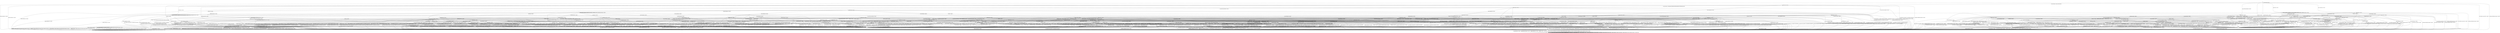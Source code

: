 digraph h19 {
s0 [label="s0"];
s1 [label="s1"];
s2 [label="s2"];
s6 [label="s6"];
s8 [label="s8"];
s16 [label="s16"];
s17 [label="s17"];
s84 [label="s84"];
s3 [label="s3"];
s4 [label="s4"];
s7 [label="s7"];
s9 [label="s9"];
s10 [label="s10"];
s18 [label="s18"];
s21 [label="s21"];
s50 [label="s50"];
s82 [label="s82"];
s83 [label="s83"];
s85 [label="s85"];
s88 [label="s88"];
s95 [label="s95"];
s97 [label="s97"];
s5 [label="s5"];
s11 [label="s11"];
s19 [label="s19"];
s22 [label="s22"];
s26 [label="s26"];
s27 [label="s27"];
s31 [label="s31"];
s37 [label="s37"];
s51 [label="s51"];
s52 [label="s52"];
s86 [label="s86"];
s89 [label="s89"];
s90 [label="s90"];
s92 [label="s92"];
s93 [label="s93"];
s96 [label="s96"];
s98 [label="s98"];
s99 [label="s99"];
s100 [label="s100"];
s12 [label="s12"];
s13 [label="s13"];
s20 [label="s20"];
s23 [label="s23"];
s24 [label="s24"];
s28 [label="s28"];
s38 [label="s38"];
s39 [label="s39"];
s45 [label="s45"];
s53 [label="s53"];
s54 [label="s54"];
s56 [label="s56"];
s57 [label="s57"];
s60 [label="s60"];
s62 [label="s62"];
s74 [label="s74"];
s94 [label="s94"];
s101 [label="s101"];
s102 [label="s102"];
s103 [label="s103"];
s14 [label="s14"];
s15 [label="s15"];
s25 [label="s25"];
s29 [label="s29"];
s30 [label="s30"];
s32 [label="s32"];
s33 [label="s33"];
s34 [label="s34"];
s35 [label="s35"];
s36 [label="s36"];
s40 [label="s40"];
s46 [label="s46"];
s47 [label="s47"];
s55 [label="s55"];
s58 [label="s58"];
s63 [label="s63"];
s64 [label="s64"];
s68 [label="s68"];
s76 [label="s76"];
s80 [label="s80"];
s87 [label="s87"];
s104 [label="s104"];
s41 [label="s41"];
s42 [label="s42"];
s43 [label="s43"];
s48 [label="s48"];
s49 [label="s49"];
s59 [label="s59"];
s61 [label="s61"];
s65 [label="s65"];
s69 [label="s69"];
s70 [label="s70"];
s72 [label="s72"];
s73 [label="s73"];
s75 [label="s75"];
s78 [label="s78"];
s81 [label="s81"];
s91 [label="s91"];
s44 [label="s44"];
s66 [label="s66"];
s67 [label="s67"];
s77 [label="s77"];
s79 [label="s79"];
s71 [label="s71"];
s0 -> s1 [label="RSA_CLIENT_HELLO / HELLO_VERIFY_REQUEST"];
s0 -> s2 [label="RSA_CLIENT_KEY_EXCHANGE / TIMEOUT"];
s0 -> s8 [label="CHANGE_CIPHER_SPEC / TIMEOUT"];
s0 -> s16 [label="FINISHED / TIMEOUT"];
s0 -> s0 [label="APPLICATION / TIMEOUT"];
s0 -> s84 [label="CERTIFICATE / TIMEOUT"];
s0 -> s17 [label="EMPTY_CERTIFICATE / TIMEOUT"];
s0 -> s16 [label="CERTIFICATE_VERIFY / TIMEOUT"];
s0 -> s6 [label="Alert(WARNING,CLOSE_NOTIFY) / TIMEOUT"];
s0 -> s6 [label="Alert(FATAL,UNEXPECTED_MESSAGE) / TIMEOUT"];
s1 -> s3 [label="RSA_CLIENT_HELLO / SERVER_HELLO,CERTIFICATE,CERTIFICATE_REQUEST,SERVER_HELLO_DONE"];
s1 -> s4 [label="RSA_CLIENT_KEY_EXCHANGE / TIMEOUT"];
s1 -> s8 [label="CHANGE_CIPHER_SPEC / TIMEOUT"];
s1 -> s9 [label="FINISHED / TIMEOUT"];
s1 -> s1 [label="APPLICATION / TIMEOUT"];
s1 -> s50 [label="CERTIFICATE / TIMEOUT"];
s1 -> s18 [label="EMPTY_CERTIFICATE / TIMEOUT"];
s1 -> s9 [label="CERTIFICATE_VERIFY / TIMEOUT"];
s1 -> s6 [label="Alert(WARNING,CLOSE_NOTIFY) / Alert(WARNING,CLOSE_NOTIFY)"];
s1 -> s6 [label="Alert(FATAL,UNEXPECTED_MESSAGE) / TIMEOUT"];
s2 -> s21 [label="RSA_CLIENT_HELLO / TIMEOUT"];
s2 -> s16 [label="RSA_CLIENT_KEY_EXCHANGE / TIMEOUT"];
s2 -> s10 [label="CHANGE_CIPHER_SPEC / TIMEOUT"];
s2 -> s97 [label="FINISHED / TIMEOUT"];
s2 -> s2 [label="APPLICATION / TIMEOUT"];
s2 -> s82 [label="CERTIFICATE / TIMEOUT"];
s2 -> s82 [label="EMPTY_CERTIFICATE / TIMEOUT"];
s2 -> s83 [label="CERTIFICATE_VERIFY / TIMEOUT"];
s2 -> s6 [label="Alert(WARNING,CLOSE_NOTIFY) / TIMEOUT"];
s2 -> s6 [label="Alert(FATAL,UNEXPECTED_MESSAGE) / TIMEOUT"];
s6 -> s7 [label="RSA_CLIENT_HELLO / TIMEOUT"];
s6 -> s7 [label="RSA_CLIENT_KEY_EXCHANGE / TIMEOUT"];
s6 -> s7 [label="CHANGE_CIPHER_SPEC / TIMEOUT"];
s6 -> s7 [label="FINISHED / TIMEOUT"];
s6 -> s7 [label="APPLICATION / TIMEOUT"];
s6 -> s7 [label="CERTIFICATE / TIMEOUT"];
s6 -> s7 [label="EMPTY_CERTIFICATE / TIMEOUT"];
s6 -> s7 [label="CERTIFICATE_VERIFY / TIMEOUT"];
s6 -> s7 [label="Alert(WARNING,CLOSE_NOTIFY) / TIMEOUT"];
s6 -> s7 [label="Alert(FATAL,UNEXPECTED_MESSAGE) / TIMEOUT"];
s8 -> s8 [label="RSA_CLIENT_HELLO / TIMEOUT"];
s8 -> s8 [label="RSA_CLIENT_KEY_EXCHANGE / TIMEOUT"];
s8 -> s8 [label="CHANGE_CIPHER_SPEC / TIMEOUT"];
s8 -> s8 [label="FINISHED / TIMEOUT"];
s8 -> s8 [label="APPLICATION / TIMEOUT"];
s8 -> s8 [label="CERTIFICATE / TIMEOUT"];
s8 -> s8 [label="EMPTY_CERTIFICATE / TIMEOUT"];
s8 -> s8 [label="CERTIFICATE_VERIFY / TIMEOUT"];
s8 -> s8 [label="Alert(WARNING,CLOSE_NOTIFY) / TIMEOUT"];
s8 -> s8 [label="Alert(FATAL,UNEXPECTED_MESSAGE) / TIMEOUT"];
s16 -> s16 [label="RSA_CLIENT_HELLO / TIMEOUT"];
s16 -> s16 [label="RSA_CLIENT_KEY_EXCHANGE / TIMEOUT"];
s16 -> s8 [label="CHANGE_CIPHER_SPEC / TIMEOUT"];
s16 -> s16 [label="FINISHED / TIMEOUT"];
s16 -> s16 [label="APPLICATION / TIMEOUT"];
s16 -> s16 [label="CERTIFICATE / TIMEOUT"];
s16 -> s16 [label="EMPTY_CERTIFICATE / TIMEOUT"];
s16 -> s16 [label="CERTIFICATE_VERIFY / TIMEOUT"];
s16 -> s6 [label="Alert(WARNING,CLOSE_NOTIFY) / TIMEOUT"];
s16 -> s6 [label="Alert(FATAL,UNEXPECTED_MESSAGE) / TIMEOUT"];
s17 -> s85 [label="RSA_CLIENT_HELLO / TIMEOUT"];
s17 -> s82 [label="RSA_CLIENT_KEY_EXCHANGE / TIMEOUT"];
s17 -> s10 [label="CHANGE_CIPHER_SPEC / TIMEOUT"];
s17 -> s95 [label="FINISHED / TIMEOUT"];
s17 -> s17 [label="APPLICATION / TIMEOUT"];
s17 -> s16 [label="CERTIFICATE / TIMEOUT"];
s17 -> s16 [label="EMPTY_CERTIFICATE / TIMEOUT"];
s17 -> s88 [label="CERTIFICATE_VERIFY / TIMEOUT"];
s17 -> s6 [label="Alert(WARNING,CLOSE_NOTIFY) / TIMEOUT"];
s17 -> s6 [label="Alert(FATAL,UNEXPECTED_MESSAGE) / TIMEOUT"];
s84 -> s84 [label="RSA_CLIENT_HELLO / TIMEOUT"];
s84 -> s84 [label="RSA_CLIENT_KEY_EXCHANGE / TIMEOUT"];
s84 -> s8 [label="CHANGE_CIPHER_SPEC / TIMEOUT"];
s84 -> s84 [label="FINISHED / TIMEOUT"];
s84 -> s84 [label="APPLICATION / TIMEOUT"];
s84 -> s16 [label="CERTIFICATE / TIMEOUT"];
s84 -> s16 [label="EMPTY_CERTIFICATE / TIMEOUT"];
s84 -> s88 [label="CERTIFICATE_VERIFY / TIMEOUT"];
s84 -> s6 [label="Alert(WARNING,CLOSE_NOTIFY) / TIMEOUT"];
s84 -> s6 [label="Alert(FATAL,UNEXPECTED_MESSAGE) / TIMEOUT"];
s3 -> s6 [label="RSA_CLIENT_HELLO / Alert(FATAL,UNEXPECTED_MESSAGE)"];
s3 -> s11 [label="RSA_CLIENT_KEY_EXCHANGE / TIMEOUT"];
s3 -> s8 [label="CHANGE_CIPHER_SPEC / TIMEOUT"];
s3 -> s9 [label="FINISHED / TIMEOUT"];
s3 -> s3 [label="APPLICATION / TIMEOUT"];
s3 -> s50 [label="CERTIFICATE / TIMEOUT"];
s3 -> s19 [label="EMPTY_CERTIFICATE / TIMEOUT"];
s3 -> s9 [label="CERTIFICATE_VERIFY / TIMEOUT"];
s3 -> s6 [label="Alert(WARNING,CLOSE_NOTIFY) / Alert(WARNING,CLOSE_NOTIFY)"];
s3 -> s6 [label="Alert(FATAL,UNEXPECTED_MESSAGE) / TIMEOUT"];
s4 -> s22 [label="RSA_CLIENT_HELLO / TIMEOUT"];
s4 -> s9 [label="RSA_CLIENT_KEY_EXCHANGE / TIMEOUT"];
s4 -> s5 [label="CHANGE_CIPHER_SPEC / TIMEOUT"];
s4 -> s31 [label="FINISHED / TIMEOUT"];
s4 -> s4 [label="APPLICATION / TIMEOUT"];
s4 -> s26 [label="CERTIFICATE / TIMEOUT"];
s4 -> s26 [label="EMPTY_CERTIFICATE / TIMEOUT"];
s4 -> s51 [label="CERTIFICATE_VERIFY / TIMEOUT"];
s4 -> s6 [label="Alert(WARNING,CLOSE_NOTIFY) / Alert(WARNING,CLOSE_NOTIFY)"];
s4 -> s6 [label="Alert(FATAL,UNEXPECTED_MESSAGE) / TIMEOUT"];
s7 -> s7 [label="RSA_CLIENT_HELLO / SOCKET_CLOSED"];
s7 -> s7 [label="RSA_CLIENT_KEY_EXCHANGE / SOCKET_CLOSED"];
s7 -> s7 [label="CHANGE_CIPHER_SPEC / SOCKET_CLOSED"];
s7 -> s7 [label="FINISHED / SOCKET_CLOSED"];
s7 -> s7 [label="APPLICATION / SOCKET_CLOSED"];
s7 -> s7 [label="CERTIFICATE / SOCKET_CLOSED"];
s7 -> s7 [label="EMPTY_CERTIFICATE / SOCKET_CLOSED"];
s7 -> s7 [label="CERTIFICATE_VERIFY / SOCKET_CLOSED"];
s7 -> s7 [label="Alert(WARNING,CLOSE_NOTIFY) / SOCKET_CLOSED"];
s7 -> s7 [label="Alert(FATAL,UNEXPECTED_MESSAGE) / SOCKET_CLOSED"];
s9 -> s9 [label="RSA_CLIENT_HELLO / TIMEOUT"];
s9 -> s9 [label="RSA_CLIENT_KEY_EXCHANGE / TIMEOUT"];
s9 -> s8 [label="CHANGE_CIPHER_SPEC / TIMEOUT"];
s9 -> s9 [label="FINISHED / TIMEOUT"];
s9 -> s9 [label="APPLICATION / TIMEOUT"];
s9 -> s9 [label="CERTIFICATE / TIMEOUT"];
s9 -> s9 [label="EMPTY_CERTIFICATE / TIMEOUT"];
s9 -> s9 [label="CERTIFICATE_VERIFY / TIMEOUT"];
s9 -> s6 [label="Alert(WARNING,CLOSE_NOTIFY) / Alert(WARNING,CLOSE_NOTIFY)"];
s9 -> s6 [label="Alert(FATAL,UNEXPECTED_MESSAGE) / TIMEOUT"];
s10 -> s6 [label="RSA_CLIENT_HELLO / TIMEOUT"];
s10 -> s6 [label="RSA_CLIENT_KEY_EXCHANGE / TIMEOUT"];
s10 -> s8 [label="CHANGE_CIPHER_SPEC / TIMEOUT"];
s10 -> s6 [label="FINISHED / TIMEOUT"];
s10 -> s10 [label="APPLICATION / TIMEOUT"];
s10 -> s6 [label="CERTIFICATE / TIMEOUT"];
s10 -> s6 [label="EMPTY_CERTIFICATE / TIMEOUT"];
s10 -> s6 [label="CERTIFICATE_VERIFY / TIMEOUT"];
s10 -> s10 [label="Alert(WARNING,CLOSE_NOTIFY) / TIMEOUT"];
s10 -> s10 [label="Alert(FATAL,UNEXPECTED_MESSAGE) / TIMEOUT"];
s18 -> s27 [label="RSA_CLIENT_HELLO / TIMEOUT"];
s18 -> s26 [label="RSA_CLIENT_KEY_EXCHANGE / TIMEOUT"];
s18 -> s5 [label="CHANGE_CIPHER_SPEC / TIMEOUT"];
s18 -> s37 [label="FINISHED / TIMEOUT"];
s18 -> s18 [label="APPLICATION / TIMEOUT"];
s18 -> s9 [label="CERTIFICATE / TIMEOUT"];
s18 -> s9 [label="EMPTY_CERTIFICATE / TIMEOUT"];
s18 -> s52 [label="CERTIFICATE_VERIFY / TIMEOUT"];
s18 -> s6 [label="Alert(WARNING,CLOSE_NOTIFY) / Alert(WARNING,CLOSE_NOTIFY)"];
s18 -> s6 [label="Alert(FATAL,UNEXPECTED_MESSAGE) / TIMEOUT"];
s21 -> s16 [label="RSA_CLIENT_HELLO / TIMEOUT"];
s21 -> s16 [label="RSA_CLIENT_KEY_EXCHANGE / TIMEOUT"];
s21 -> s10 [label="CHANGE_CIPHER_SPEC / TIMEOUT"];
s21 -> s98 [label="FINISHED / TIMEOUT"];
s21 -> s21 [label="APPLICATION / TIMEOUT"];
s21 -> s86 [label="CERTIFICATE / TIMEOUT"];
s21 -> s86 [label="EMPTY_CERTIFICATE / TIMEOUT"];
s21 -> s89 [label="CERTIFICATE_VERIFY / TIMEOUT"];
s21 -> s6 [label="Alert(WARNING,CLOSE_NOTIFY) / TIMEOUT"];
s21 -> s6 [label="Alert(FATAL,UNEXPECTED_MESSAGE) / TIMEOUT"];
s50 -> s50 [label="RSA_CLIENT_HELLO / TIMEOUT"];
s50 -> s50 [label="RSA_CLIENT_KEY_EXCHANGE / TIMEOUT"];
s50 -> s8 [label="CHANGE_CIPHER_SPEC / TIMEOUT"];
s50 -> s50 [label="FINISHED / TIMEOUT"];
s50 -> s50 [label="APPLICATION / TIMEOUT"];
s50 -> s9 [label="CERTIFICATE / TIMEOUT"];
s50 -> s9 [label="EMPTY_CERTIFICATE / TIMEOUT"];
s50 -> s52 [label="CERTIFICATE_VERIFY / TIMEOUT"];
s50 -> s6 [label="Alert(WARNING,CLOSE_NOTIFY) / Alert(WARNING,CLOSE_NOTIFY)"];
s50 -> s6 [label="Alert(FATAL,UNEXPECTED_MESSAGE) / TIMEOUT"];
s82 -> s86 [label="RSA_CLIENT_HELLO / TIMEOUT"];
s82 -> s16 [label="RSA_CLIENT_KEY_EXCHANGE / TIMEOUT"];
s82 -> s10 [label="CHANGE_CIPHER_SPEC / TIMEOUT"];
s82 -> s99 [label="FINISHED / TIMEOUT"];
s82 -> s82 [label="APPLICATION / TIMEOUT"];
s82 -> s16 [label="CERTIFICATE / TIMEOUT"];
s82 -> s16 [label="EMPTY_CERTIFICATE / TIMEOUT"];
s82 -> s92 [label="CERTIFICATE_VERIFY / TIMEOUT"];
s82 -> s6 [label="Alert(WARNING,CLOSE_NOTIFY) / TIMEOUT"];
s82 -> s6 [label="Alert(FATAL,UNEXPECTED_MESSAGE) / TIMEOUT"];
s83 -> s89 [label="RSA_CLIENT_HELLO / TIMEOUT"];
s83 -> s16 [label="RSA_CLIENT_KEY_EXCHANGE / TIMEOUT"];
s83 -> s10 [label="CHANGE_CIPHER_SPEC / TIMEOUT"];
s83 -> s100 [label="FINISHED / TIMEOUT"];
s83 -> s83 [label="APPLICATION / TIMEOUT"];
s83 -> s92 [label="CERTIFICATE / TIMEOUT"];
s83 -> s92 [label="EMPTY_CERTIFICATE / TIMEOUT"];
s83 -> s16 [label="CERTIFICATE_VERIFY / TIMEOUT"];
s83 -> s6 [label="Alert(WARNING,CLOSE_NOTIFY) / TIMEOUT"];
s83 -> s6 [label="Alert(FATAL,UNEXPECTED_MESSAGE) / TIMEOUT"];
s85 -> s16 [label="RSA_CLIENT_HELLO / TIMEOUT"];
s85 -> s86 [label="RSA_CLIENT_KEY_EXCHANGE / TIMEOUT"];
s85 -> s10 [label="CHANGE_CIPHER_SPEC / TIMEOUT"];
s85 -> s96 [label="FINISHED / TIMEOUT"];
s85 -> s85 [label="APPLICATION / TIMEOUT"];
s85 -> s16 [label="CERTIFICATE / TIMEOUT"];
s85 -> s16 [label="EMPTY_CERTIFICATE / TIMEOUT"];
s85 -> s93 [label="CERTIFICATE_VERIFY / TIMEOUT"];
s85 -> s6 [label="Alert(WARNING,CLOSE_NOTIFY) / TIMEOUT"];
s85 -> s6 [label="Alert(FATAL,UNEXPECTED_MESSAGE) / TIMEOUT"];
s88 -> s93 [label="RSA_CLIENT_HELLO / TIMEOUT"];
s88 -> s92 [label="RSA_CLIENT_KEY_EXCHANGE / TIMEOUT"];
s88 -> s10 [label="CHANGE_CIPHER_SPEC / TIMEOUT"];
s88 -> s90 [label="FINISHED / TIMEOUT"];
s88 -> s88 [label="APPLICATION / TIMEOUT"];
s88 -> s16 [label="CERTIFICATE / TIMEOUT"];
s88 -> s16 [label="EMPTY_CERTIFICATE / TIMEOUT"];
s88 -> s16 [label="CERTIFICATE_VERIFY / TIMEOUT"];
s88 -> s6 [label="Alert(WARNING,CLOSE_NOTIFY) / TIMEOUT"];
s88 -> s6 [label="Alert(FATAL,UNEXPECTED_MESSAGE) / TIMEOUT"];
s95 -> s96 [label="RSA_CLIENT_HELLO / TIMEOUT"];
s95 -> s99 [label="RSA_CLIENT_KEY_EXCHANGE / TIMEOUT"];
s95 -> s10 [label="CHANGE_CIPHER_SPEC / TIMEOUT"];
s95 -> s16 [label="FINISHED / TIMEOUT"];
s95 -> s95 [label="APPLICATION / TIMEOUT"];
s95 -> s16 [label="CERTIFICATE / TIMEOUT"];
s95 -> s16 [label="EMPTY_CERTIFICATE / TIMEOUT"];
s95 -> s90 [label="CERTIFICATE_VERIFY / TIMEOUT"];
s95 -> s6 [label="Alert(WARNING,CLOSE_NOTIFY) / TIMEOUT"];
s95 -> s6 [label="Alert(FATAL,UNEXPECTED_MESSAGE) / TIMEOUT"];
s97 -> s98 [label="RSA_CLIENT_HELLO / TIMEOUT"];
s97 -> s16 [label="RSA_CLIENT_KEY_EXCHANGE / TIMEOUT"];
s97 -> s10 [label="CHANGE_CIPHER_SPEC / TIMEOUT"];
s97 -> s16 [label="FINISHED / TIMEOUT"];
s97 -> s97 [label="APPLICATION / TIMEOUT"];
s97 -> s99 [label="CERTIFICATE / TIMEOUT"];
s97 -> s99 [label="EMPTY_CERTIFICATE / TIMEOUT"];
s97 -> s100 [label="CERTIFICATE_VERIFY / TIMEOUT"];
s97 -> s6 [label="Alert(WARNING,CLOSE_NOTIFY) / TIMEOUT"];
s97 -> s6 [label="Alert(FATAL,UNEXPECTED_MESSAGE) / TIMEOUT"];
s5 -> s6 [label="RSA_CLIENT_HELLO / Alert(FATAL,UNEXPECTED_MESSAGE)"];
s5 -> s6 [label="RSA_CLIENT_KEY_EXCHANGE / Alert(FATAL,UNEXPECTED_MESSAGE)"];
s5 -> s8 [label="CHANGE_CIPHER_SPEC / TIMEOUT"];
s5 -> s6 [label="FINISHED / Alert(FATAL,UNEXPECTED_MESSAGE)"];
s5 -> s5 [label="APPLICATION / TIMEOUT"];
s5 -> s6 [label="CERTIFICATE / Alert(FATAL,UNEXPECTED_MESSAGE)"];
s5 -> s6 [label="EMPTY_CERTIFICATE / Alert(FATAL,UNEXPECTED_MESSAGE)"];
s5 -> s6 [label="CERTIFICATE_VERIFY / Alert(FATAL,UNEXPECTED_MESSAGE)"];
s5 -> s5 [label="Alert(WARNING,CLOSE_NOTIFY) / TIMEOUT"];
s5 -> s5 [label="Alert(FATAL,UNEXPECTED_MESSAGE) / TIMEOUT"];
s11 -> s22 [label="RSA_CLIENT_HELLO / TIMEOUT"];
s11 -> s9 [label="RSA_CLIENT_KEY_EXCHANGE / TIMEOUT"];
s11 -> s12 [label="CHANGE_CIPHER_SPEC / TIMEOUT"];
s11 -> s31 [label="FINISHED / TIMEOUT"];
s11 -> s11 [label="APPLICATION / TIMEOUT"];
s11 -> s23 [label="CERTIFICATE / TIMEOUT"];
s11 -> s24 [label="EMPTY_CERTIFICATE / TIMEOUT"];
s11 -> s13 [label="CERTIFICATE_VERIFY / TIMEOUT"];
s11 -> s6 [label="Alert(WARNING,CLOSE_NOTIFY) / Alert(WARNING,CLOSE_NOTIFY)"];
s11 -> s6 [label="Alert(FATAL,UNEXPECTED_MESSAGE) / TIMEOUT"];
s19 -> s28 [label="RSA_CLIENT_HELLO / TIMEOUT"];
s19 -> s24 [label="RSA_CLIENT_KEY_EXCHANGE / TIMEOUT"];
s19 -> s20 [label="CHANGE_CIPHER_SPEC / TIMEOUT"];
s19 -> s38 [label="FINISHED / TIMEOUT"];
s19 -> s19 [label="APPLICATION / TIMEOUT"];
s19 -> s9 [label="CERTIFICATE / TIMEOUT"];
s19 -> s9 [label="EMPTY_CERTIFICATE / TIMEOUT"];
s19 -> s53 [label="CERTIFICATE_VERIFY / TIMEOUT"];
s19 -> s6 [label="Alert(WARNING,CLOSE_NOTIFY) / Alert(WARNING,CLOSE_NOTIFY)"];
s19 -> s6 [label="Alert(FATAL,UNEXPECTED_MESSAGE) / TIMEOUT"];
s22 -> s9 [label="RSA_CLIENT_HELLO / TIMEOUT"];
s22 -> s9 [label="RSA_CLIENT_KEY_EXCHANGE / TIMEOUT"];
s22 -> s5 [label="CHANGE_CIPHER_SPEC / TIMEOUT"];
s22 -> s45 [label="FINISHED / TIMEOUT"];
s22 -> s22 [label="APPLICATION / TIMEOUT"];
s22 -> s74 [label="CERTIFICATE / TIMEOUT"];
s22 -> s74 [label="EMPTY_CERTIFICATE / TIMEOUT"];
s22 -> s54 [label="CERTIFICATE_VERIFY / TIMEOUT"];
s22 -> s6 [label="Alert(WARNING,CLOSE_NOTIFY) / Alert(WARNING,CLOSE_NOTIFY)"];
s22 -> s6 [label="Alert(FATAL,UNEXPECTED_MESSAGE) / TIMEOUT"];
s26 -> s74 [label="RSA_CLIENT_HELLO / TIMEOUT"];
s26 -> s9 [label="RSA_CLIENT_KEY_EXCHANGE / TIMEOUT"];
s26 -> s5 [label="CHANGE_CIPHER_SPEC / TIMEOUT"];
s26 -> s46 [label="FINISHED / TIMEOUT"];
s26 -> s26 [label="APPLICATION / TIMEOUT"];
s26 -> s9 [label="CERTIFICATE / TIMEOUT"];
s26 -> s9 [label="EMPTY_CERTIFICATE / TIMEOUT"];
s26 -> s56 [label="CERTIFICATE_VERIFY / TIMEOUT"];
s26 -> s6 [label="Alert(WARNING,CLOSE_NOTIFY) / Alert(WARNING,CLOSE_NOTIFY)"];
s26 -> s6 [label="Alert(FATAL,UNEXPECTED_MESSAGE) / TIMEOUT"];
s27 -> s9 [label="RSA_CLIENT_HELLO / TIMEOUT"];
s27 -> s74 [label="RSA_CLIENT_KEY_EXCHANGE / TIMEOUT"];
s27 -> s5 [label="CHANGE_CIPHER_SPEC / TIMEOUT"];
s27 -> s39 [label="FINISHED / TIMEOUT"];
s27 -> s27 [label="APPLICATION / TIMEOUT"];
s27 -> s9 [label="CERTIFICATE / TIMEOUT"];
s27 -> s9 [label="EMPTY_CERTIFICATE / TIMEOUT"];
s27 -> s57 [label="CERTIFICATE_VERIFY / TIMEOUT"];
s27 -> s6 [label="Alert(WARNING,CLOSE_NOTIFY) / Alert(WARNING,CLOSE_NOTIFY)"];
s27 -> s6 [label="Alert(FATAL,UNEXPECTED_MESSAGE) / TIMEOUT"];
s31 -> s45 [label="RSA_CLIENT_HELLO / TIMEOUT"];
s31 -> s9 [label="RSA_CLIENT_KEY_EXCHANGE / TIMEOUT"];
s31 -> s5 [label="CHANGE_CIPHER_SPEC / TIMEOUT"];
s31 -> s9 [label="FINISHED / TIMEOUT"];
s31 -> s31 [label="APPLICATION / TIMEOUT"];
s31 -> s46 [label="CERTIFICATE / TIMEOUT"];
s31 -> s46 [label="EMPTY_CERTIFICATE / TIMEOUT"];
s31 -> s60 [label="CERTIFICATE_VERIFY / TIMEOUT"];
s31 -> s6 [label="Alert(WARNING,CLOSE_NOTIFY) / Alert(WARNING,CLOSE_NOTIFY)"];
s31 -> s6 [label="Alert(FATAL,UNEXPECTED_MESSAGE) / TIMEOUT"];
s37 -> s39 [label="RSA_CLIENT_HELLO / TIMEOUT"];
s37 -> s46 [label="RSA_CLIENT_KEY_EXCHANGE / TIMEOUT"];
s37 -> s5 [label="CHANGE_CIPHER_SPEC / TIMEOUT"];
s37 -> s9 [label="FINISHED / TIMEOUT"];
s37 -> s37 [label="APPLICATION / TIMEOUT"];
s37 -> s9 [label="CERTIFICATE / TIMEOUT"];
s37 -> s9 [label="EMPTY_CERTIFICATE / TIMEOUT"];
s37 -> s62 [label="CERTIFICATE_VERIFY / TIMEOUT"];
s37 -> s6 [label="Alert(WARNING,CLOSE_NOTIFY) / Alert(WARNING,CLOSE_NOTIFY)"];
s37 -> s6 [label="Alert(FATAL,UNEXPECTED_MESSAGE) / TIMEOUT"];
s51 -> s54 [label="RSA_CLIENT_HELLO / TIMEOUT"];
s51 -> s9 [label="RSA_CLIENT_KEY_EXCHANGE / TIMEOUT"];
s51 -> s5 [label="CHANGE_CIPHER_SPEC / TIMEOUT"];
s51 -> s60 [label="FINISHED / TIMEOUT"];
s51 -> s51 [label="APPLICATION / TIMEOUT"];
s51 -> s56 [label="CERTIFICATE / TIMEOUT"];
s51 -> s56 [label="EMPTY_CERTIFICATE / TIMEOUT"];
s51 -> s9 [label="CERTIFICATE_VERIFY / TIMEOUT"];
s51 -> s6 [label="Alert(WARNING,CLOSE_NOTIFY) / Alert(WARNING,CLOSE_NOTIFY)"];
s51 -> s6 [label="Alert(FATAL,UNEXPECTED_MESSAGE) / TIMEOUT"];
s52 -> s57 [label="RSA_CLIENT_HELLO / TIMEOUT"];
s52 -> s56 [label="RSA_CLIENT_KEY_EXCHANGE / TIMEOUT"];
s52 -> s5 [label="CHANGE_CIPHER_SPEC / TIMEOUT"];
s52 -> s62 [label="FINISHED / TIMEOUT"];
s52 -> s52 [label="APPLICATION / TIMEOUT"];
s52 -> s9 [label="CERTIFICATE / TIMEOUT"];
s52 -> s9 [label="EMPTY_CERTIFICATE / TIMEOUT"];
s52 -> s9 [label="CERTIFICATE_VERIFY / TIMEOUT"];
s52 -> s6 [label="Alert(WARNING,CLOSE_NOTIFY) / Alert(WARNING,CLOSE_NOTIFY)"];
s52 -> s6 [label="Alert(FATAL,UNEXPECTED_MESSAGE) / TIMEOUT"];
s86 -> s16 [label="RSA_CLIENT_HELLO / TIMEOUT"];
s86 -> s16 [label="RSA_CLIENT_KEY_EXCHANGE / TIMEOUT"];
s86 -> s10 [label="CHANGE_CIPHER_SPEC / TIMEOUT"];
s86 -> s101 [label="FINISHED / TIMEOUT"];
s86 -> s86 [label="APPLICATION / TIMEOUT"];
s86 -> s16 [label="CERTIFICATE / TIMEOUT"];
s86 -> s16 [label="EMPTY_CERTIFICATE / TIMEOUT"];
s86 -> s94 [label="CERTIFICATE_VERIFY / TIMEOUT"];
s86 -> s6 [label="Alert(WARNING,CLOSE_NOTIFY) / TIMEOUT"];
s86 -> s6 [label="Alert(FATAL,UNEXPECTED_MESSAGE) / TIMEOUT"];
s89 -> s16 [label="RSA_CLIENT_HELLO / TIMEOUT"];
s89 -> s16 [label="RSA_CLIENT_KEY_EXCHANGE / TIMEOUT"];
s89 -> s10 [label="CHANGE_CIPHER_SPEC / TIMEOUT"];
s89 -> s102 [label="FINISHED / TIMEOUT"];
s89 -> s89 [label="APPLICATION / TIMEOUT"];
s89 -> s94 [label="CERTIFICATE / TIMEOUT"];
s89 -> s94 [label="EMPTY_CERTIFICATE / TIMEOUT"];
s89 -> s16 [label="CERTIFICATE_VERIFY / TIMEOUT"];
s89 -> s6 [label="Alert(WARNING,CLOSE_NOTIFY) / TIMEOUT"];
s89 -> s6 [label="Alert(FATAL,UNEXPECTED_MESSAGE) / TIMEOUT"];
s90 -> s96 [label="RSA_CLIENT_HELLO / TIMEOUT"];
s90 -> s103 [label="RSA_CLIENT_KEY_EXCHANGE / TIMEOUT"];
s90 -> s10 [label="CHANGE_CIPHER_SPEC / TIMEOUT"];
s90 -> s16 [label="FINISHED / TIMEOUT"];
s90 -> s90 [label="APPLICATION / TIMEOUT"];
s90 -> s16 [label="CERTIFICATE / TIMEOUT"];
s90 -> s16 [label="EMPTY_CERTIFICATE / TIMEOUT"];
s90 -> s16 [label="CERTIFICATE_VERIFY / TIMEOUT"];
s90 -> s6 [label="Alert(WARNING,CLOSE_NOTIFY) / TIMEOUT"];
s90 -> s6 [label="Alert(FATAL,UNEXPECTED_MESSAGE) / TIMEOUT"];
s92 -> s94 [label="RSA_CLIENT_HELLO / TIMEOUT"];
s92 -> s16 [label="RSA_CLIENT_KEY_EXCHANGE / TIMEOUT"];
s92 -> s10 [label="CHANGE_CIPHER_SPEC / TIMEOUT"];
s92 -> s103 [label="FINISHED / TIMEOUT"];
s92 -> s92 [label="APPLICATION / TIMEOUT"];
s92 -> s16 [label="CERTIFICATE / TIMEOUT"];
s92 -> s16 [label="EMPTY_CERTIFICATE / TIMEOUT"];
s92 -> s16 [label="CERTIFICATE_VERIFY / TIMEOUT"];
s92 -> s6 [label="Alert(WARNING,CLOSE_NOTIFY) / TIMEOUT"];
s92 -> s6 [label="Alert(FATAL,UNEXPECTED_MESSAGE) / TIMEOUT"];
s93 -> s16 [label="RSA_CLIENT_HELLO / TIMEOUT"];
s93 -> s94 [label="RSA_CLIENT_KEY_EXCHANGE / TIMEOUT"];
s93 -> s10 [label="CHANGE_CIPHER_SPEC / TIMEOUT"];
s93 -> s96 [label="FINISHED / TIMEOUT"];
s93 -> s93 [label="APPLICATION / TIMEOUT"];
s93 -> s16 [label="CERTIFICATE / TIMEOUT"];
s93 -> s16 [label="EMPTY_CERTIFICATE / TIMEOUT"];
s93 -> s16 [label="CERTIFICATE_VERIFY / TIMEOUT"];
s93 -> s6 [label="Alert(WARNING,CLOSE_NOTIFY) / TIMEOUT"];
s93 -> s6 [label="Alert(FATAL,UNEXPECTED_MESSAGE) / TIMEOUT"];
s96 -> s16 [label="RSA_CLIENT_HELLO / TIMEOUT"];
s96 -> s101 [label="RSA_CLIENT_KEY_EXCHANGE / TIMEOUT"];
s96 -> s10 [label="CHANGE_CIPHER_SPEC / TIMEOUT"];
s96 -> s16 [label="FINISHED / TIMEOUT"];
s96 -> s96 [label="APPLICATION / TIMEOUT"];
s96 -> s16 [label="CERTIFICATE / TIMEOUT"];
s96 -> s16 [label="EMPTY_CERTIFICATE / TIMEOUT"];
s96 -> s96 [label="CERTIFICATE_VERIFY / TIMEOUT"];
s96 -> s6 [label="Alert(WARNING,CLOSE_NOTIFY) / TIMEOUT"];
s96 -> s6 [label="Alert(FATAL,UNEXPECTED_MESSAGE) / TIMEOUT"];
s98 -> s16 [label="RSA_CLIENT_HELLO / TIMEOUT"];
s98 -> s16 [label="RSA_CLIENT_KEY_EXCHANGE / TIMEOUT"];
s98 -> s10 [label="CHANGE_CIPHER_SPEC / TIMEOUT"];
s98 -> s16 [label="FINISHED / TIMEOUT"];
s98 -> s98 [label="APPLICATION / TIMEOUT"];
s98 -> s101 [label="CERTIFICATE / TIMEOUT"];
s98 -> s101 [label="EMPTY_CERTIFICATE / TIMEOUT"];
s98 -> s102 [label="CERTIFICATE_VERIFY / TIMEOUT"];
s98 -> s6 [label="Alert(WARNING,CLOSE_NOTIFY) / TIMEOUT"];
s98 -> s6 [label="Alert(FATAL,UNEXPECTED_MESSAGE) / TIMEOUT"];
s99 -> s101 [label="RSA_CLIENT_HELLO / TIMEOUT"];
s99 -> s16 [label="RSA_CLIENT_KEY_EXCHANGE / TIMEOUT"];
s99 -> s10 [label="CHANGE_CIPHER_SPEC / TIMEOUT"];
s99 -> s16 [label="FINISHED / TIMEOUT"];
s99 -> s99 [label="APPLICATION / TIMEOUT"];
s99 -> s16 [label="CERTIFICATE / TIMEOUT"];
s99 -> s16 [label="EMPTY_CERTIFICATE / TIMEOUT"];
s99 -> s103 [label="CERTIFICATE_VERIFY / TIMEOUT"];
s99 -> s6 [label="Alert(WARNING,CLOSE_NOTIFY) / TIMEOUT"];
s99 -> s6 [label="Alert(FATAL,UNEXPECTED_MESSAGE) / TIMEOUT"];
s100 -> s102 [label="RSA_CLIENT_HELLO / TIMEOUT"];
s100 -> s16 [label="RSA_CLIENT_KEY_EXCHANGE / TIMEOUT"];
s100 -> s10 [label="CHANGE_CIPHER_SPEC / TIMEOUT"];
s100 -> s16 [label="FINISHED / TIMEOUT"];
s100 -> s100 [label="APPLICATION / TIMEOUT"];
s100 -> s103 [label="CERTIFICATE / TIMEOUT"];
s100 -> s103 [label="EMPTY_CERTIFICATE / TIMEOUT"];
s100 -> s16 [label="CERTIFICATE_VERIFY / TIMEOUT"];
s100 -> s6 [label="Alert(WARNING,CLOSE_NOTIFY) / TIMEOUT"];
s100 -> s6 [label="Alert(FATAL,UNEXPECTED_MESSAGE) / TIMEOUT"];
s12 -> s32 [label="RSA_CLIENT_HELLO / TIMEOUT"];
s12 -> s9 [label="RSA_CLIENT_KEY_EXCHANGE / TIMEOUT"];
s12 -> s8 [label="CHANGE_CIPHER_SPEC / TIMEOUT"];
s12 -> s14 [label="FINISHED / CHANGE_CIPHER_SPEC,FINISHED,CHANGE_CIPHER_SPEC,FINISHED"];
s12 -> s12 [label="APPLICATION / TIMEOUT"];
s12 -> s33 [label="CERTIFICATE / TIMEOUT"];
s12 -> s34 [label="EMPTY_CERTIFICATE / TIMEOUT"];
s12 -> s25 [label="CERTIFICATE_VERIFY / TIMEOUT"];
s12 -> s12 [label="Alert(WARNING,CLOSE_NOTIFY) / TIMEOUT"];
s12 -> s12 [label="Alert(FATAL,UNEXPECTED_MESSAGE) / TIMEOUT"];
s13 -> s13 [label="RSA_CLIENT_HELLO / TIMEOUT"];
s13 -> s9 [label="RSA_CLIENT_KEY_EXCHANGE / TIMEOUT"];
s13 -> s15 [label="CHANGE_CIPHER_SPEC / TIMEOUT"];
s13 -> s35 [label="FINISHED / TIMEOUT"];
s13 -> s13 [label="APPLICATION / TIMEOUT"];
s13 -> s36 [label="CERTIFICATE / TIMEOUT"];
s13 -> s36 [label="EMPTY_CERTIFICATE / TIMEOUT"];
s13 -> s9 [label="CERTIFICATE_VERIFY / TIMEOUT"];
s13 -> s6 [label="Alert(WARNING,CLOSE_NOTIFY) / Alert(WARNING,CLOSE_NOTIFY)"];
s13 -> s6 [label="Alert(FATAL,UNEXPECTED_MESSAGE) / TIMEOUT"];
s20 -> s6 [label="RSA_CLIENT_HELLO / Alert(FATAL,BAD_CERTIFICATE)"];
s20 -> s6 [label="RSA_CLIENT_KEY_EXCHANGE / Alert(FATAL,BAD_CERTIFICATE)"];
s20 -> s8 [label="CHANGE_CIPHER_SPEC / TIMEOUT"];
s20 -> s6 [label="FINISHED / Alert(FATAL,BAD_CERTIFICATE)"];
s20 -> s20 [label="APPLICATION / TIMEOUT"];
s20 -> s6 [label="CERTIFICATE / Alert(FATAL,BAD_CERTIFICATE)"];
s20 -> s6 [label="EMPTY_CERTIFICATE / Alert(FATAL,BAD_CERTIFICATE)"];
s20 -> s6 [label="CERTIFICATE_VERIFY / Alert(FATAL,BAD_CERTIFICATE)"];
s20 -> s20 [label="Alert(WARNING,CLOSE_NOTIFY) / TIMEOUT"];
s20 -> s20 [label="Alert(FATAL,UNEXPECTED_MESSAGE) / TIMEOUT"];
s23 -> s74 [label="RSA_CLIENT_HELLO / TIMEOUT"];
s23 -> s9 [label="RSA_CLIENT_KEY_EXCHANGE / TIMEOUT"];
s23 -> s29 [label="CHANGE_CIPHER_SPEC / TIMEOUT"];
s23 -> s46 [label="FINISHED / TIMEOUT"];
s23 -> s23 [label="APPLICATION / TIMEOUT"];
s23 -> s9 [label="CERTIFICATE / TIMEOUT"];
s23 -> s9 [label="EMPTY_CERTIFICATE / TIMEOUT"];
s23 -> s87 [label="CERTIFICATE_VERIFY / TIMEOUT"];
s23 -> s6 [label="Alert(WARNING,CLOSE_NOTIFY) / Alert(WARNING,CLOSE_NOTIFY)"];
s23 -> s6 [label="Alert(FATAL,UNEXPECTED_MESSAGE) / TIMEOUT"];
s24 -> s30 [label="RSA_CLIENT_HELLO / TIMEOUT"];
s24 -> s9 [label="RSA_CLIENT_KEY_EXCHANGE / TIMEOUT"];
s24 -> s20 [label="CHANGE_CIPHER_SPEC / TIMEOUT"];
s24 -> s47 [label="FINISHED / TIMEOUT"];
s24 -> s24 [label="APPLICATION / TIMEOUT"];
s24 -> s9 [label="CERTIFICATE / TIMEOUT"];
s24 -> s9 [label="EMPTY_CERTIFICATE / TIMEOUT"];
s24 -> s55 [label="CERTIFICATE_VERIFY / TIMEOUT"];
s24 -> s6 [label="Alert(WARNING,CLOSE_NOTIFY) / Alert(WARNING,CLOSE_NOTIFY)"];
s24 -> s6 [label="Alert(FATAL,UNEXPECTED_MESSAGE) / TIMEOUT"];
s28 -> s9 [label="RSA_CLIENT_HELLO / TIMEOUT"];
s28 -> s30 [label="RSA_CLIENT_KEY_EXCHANGE / TIMEOUT"];
s28 -> s20 [label="CHANGE_CIPHER_SPEC / TIMEOUT"];
s28 -> s40 [label="FINISHED / TIMEOUT"];
s28 -> s28 [label="APPLICATION / TIMEOUT"];
s28 -> s9 [label="CERTIFICATE / TIMEOUT"];
s28 -> s9 [label="EMPTY_CERTIFICATE / TIMEOUT"];
s28 -> s58 [label="CERTIFICATE_VERIFY / TIMEOUT"];
s28 -> s6 [label="Alert(WARNING,CLOSE_NOTIFY) / Alert(WARNING,CLOSE_NOTIFY)"];
s28 -> s6 [label="Alert(FATAL,UNEXPECTED_MESSAGE) / TIMEOUT"];
s38 -> s40 [label="RSA_CLIENT_HELLO / TIMEOUT"];
s38 -> s47 [label="RSA_CLIENT_KEY_EXCHANGE / TIMEOUT"];
s38 -> s20 [label="CHANGE_CIPHER_SPEC / TIMEOUT"];
s38 -> s9 [label="FINISHED / TIMEOUT"];
s38 -> s38 [label="APPLICATION / TIMEOUT"];
s38 -> s9 [label="CERTIFICATE / TIMEOUT"];
s38 -> s9 [label="EMPTY_CERTIFICATE / TIMEOUT"];
s38 -> s63 [label="CERTIFICATE_VERIFY / TIMEOUT"];
s38 -> s6 [label="Alert(WARNING,CLOSE_NOTIFY) / Alert(WARNING,CLOSE_NOTIFY)"];
s38 -> s6 [label="Alert(FATAL,UNEXPECTED_MESSAGE) / TIMEOUT"];
s39 -> s9 [label="RSA_CLIENT_HELLO / TIMEOUT"];
s39 -> s76 [label="RSA_CLIENT_KEY_EXCHANGE / TIMEOUT"];
s39 -> s5 [label="CHANGE_CIPHER_SPEC / TIMEOUT"];
s39 -> s9 [label="FINISHED / TIMEOUT"];
s39 -> s39 [label="APPLICATION / TIMEOUT"];
s39 -> s9 [label="CERTIFICATE / TIMEOUT"];
s39 -> s9 [label="EMPTY_CERTIFICATE / TIMEOUT"];
s39 -> s64 [label="CERTIFICATE_VERIFY / TIMEOUT"];
s39 -> s6 [label="Alert(WARNING,CLOSE_NOTIFY) / Alert(WARNING,CLOSE_NOTIFY)"];
s39 -> s6 [label="Alert(FATAL,UNEXPECTED_MESSAGE) / TIMEOUT"];
s45 -> s9 [label="RSA_CLIENT_HELLO / TIMEOUT"];
s45 -> s9 [label="RSA_CLIENT_KEY_EXCHANGE / TIMEOUT"];
s45 -> s5 [label="CHANGE_CIPHER_SPEC / TIMEOUT"];
s45 -> s9 [label="FINISHED / TIMEOUT"];
s45 -> s45 [label="APPLICATION / TIMEOUT"];
s45 -> s76 [label="CERTIFICATE / TIMEOUT"];
s45 -> s76 [label="EMPTY_CERTIFICATE / TIMEOUT"];
s45 -> s68 [label="CERTIFICATE_VERIFY / TIMEOUT"];
s45 -> s6 [label="Alert(WARNING,CLOSE_NOTIFY) / Alert(WARNING,CLOSE_NOTIFY)"];
s45 -> s6 [label="Alert(FATAL,UNEXPECTED_MESSAGE) / TIMEOUT"];
s53 -> s58 [label="RSA_CLIENT_HELLO / TIMEOUT"];
s53 -> s55 [label="RSA_CLIENT_KEY_EXCHANGE / TIMEOUT"];
s53 -> s20 [label="CHANGE_CIPHER_SPEC / TIMEOUT"];
s53 -> s63 [label="FINISHED / TIMEOUT"];
s53 -> s53 [label="APPLICATION / TIMEOUT"];
s53 -> s9 [label="CERTIFICATE / TIMEOUT"];
s53 -> s9 [label="EMPTY_CERTIFICATE / TIMEOUT"];
s53 -> s9 [label="CERTIFICATE_VERIFY / TIMEOUT"];
s53 -> s6 [label="Alert(WARNING,CLOSE_NOTIFY) / Alert(WARNING,CLOSE_NOTIFY)"];
s53 -> s6 [label="Alert(FATAL,UNEXPECTED_MESSAGE) / TIMEOUT"];
s54 -> s9 [label="RSA_CLIENT_HELLO / TIMEOUT"];
s54 -> s9 [label="RSA_CLIENT_KEY_EXCHANGE / TIMEOUT"];
s54 -> s5 [label="CHANGE_CIPHER_SPEC / TIMEOUT"];
s54 -> s68 [label="FINISHED / TIMEOUT"];
s54 -> s54 [label="APPLICATION / TIMEOUT"];
s54 -> s80 [label="CERTIFICATE / TIMEOUT"];
s54 -> s80 [label="EMPTY_CERTIFICATE / TIMEOUT"];
s54 -> s9 [label="CERTIFICATE_VERIFY / TIMEOUT"];
s54 -> s6 [label="Alert(WARNING,CLOSE_NOTIFY) / Alert(WARNING,CLOSE_NOTIFY)"];
s54 -> s6 [label="Alert(FATAL,UNEXPECTED_MESSAGE) / TIMEOUT"];
s56 -> s80 [label="RSA_CLIENT_HELLO / TIMEOUT"];
s56 -> s9 [label="RSA_CLIENT_KEY_EXCHANGE / TIMEOUT"];
s56 -> s5 [label="CHANGE_CIPHER_SPEC / TIMEOUT"];
s56 -> s69 [label="FINISHED / TIMEOUT"];
s56 -> s56 [label="APPLICATION / TIMEOUT"];
s56 -> s9 [label="CERTIFICATE / TIMEOUT"];
s56 -> s9 [label="EMPTY_CERTIFICATE / TIMEOUT"];
s56 -> s9 [label="CERTIFICATE_VERIFY / TIMEOUT"];
s56 -> s6 [label="Alert(WARNING,CLOSE_NOTIFY) / Alert(WARNING,CLOSE_NOTIFY)"];
s56 -> s6 [label="Alert(FATAL,UNEXPECTED_MESSAGE) / TIMEOUT"];
s57 -> s9 [label="RSA_CLIENT_HELLO / TIMEOUT"];
s57 -> s80 [label="RSA_CLIENT_KEY_EXCHANGE / TIMEOUT"];
s57 -> s5 [label="CHANGE_CIPHER_SPEC / TIMEOUT"];
s57 -> s64 [label="FINISHED / TIMEOUT"];
s57 -> s57 [label="APPLICATION / TIMEOUT"];
s57 -> s9 [label="CERTIFICATE / TIMEOUT"];
s57 -> s9 [label="EMPTY_CERTIFICATE / TIMEOUT"];
s57 -> s9 [label="CERTIFICATE_VERIFY / TIMEOUT"];
s57 -> s6 [label="Alert(WARNING,CLOSE_NOTIFY) / Alert(WARNING,CLOSE_NOTIFY)"];
s57 -> s6 [label="Alert(FATAL,UNEXPECTED_MESSAGE) / TIMEOUT"];
s60 -> s68 [label="RSA_CLIENT_HELLO / TIMEOUT"];
s60 -> s9 [label="RSA_CLIENT_KEY_EXCHANGE / TIMEOUT"];
s60 -> s5 [label="CHANGE_CIPHER_SPEC / TIMEOUT"];
s60 -> s9 [label="FINISHED / TIMEOUT"];
s60 -> s60 [label="APPLICATION / TIMEOUT"];
s60 -> s69 [label="CERTIFICATE / TIMEOUT"];
s60 -> s69 [label="EMPTY_CERTIFICATE / TIMEOUT"];
s60 -> s9 [label="CERTIFICATE_VERIFY / TIMEOUT"];
s60 -> s6 [label="Alert(WARNING,CLOSE_NOTIFY) / Alert(WARNING,CLOSE_NOTIFY)"];
s60 -> s6 [label="Alert(FATAL,UNEXPECTED_MESSAGE) / TIMEOUT"];
s62 -> s64 [label="RSA_CLIENT_HELLO / TIMEOUT"];
s62 -> s69 [label="RSA_CLIENT_KEY_EXCHANGE / TIMEOUT"];
s62 -> s5 [label="CHANGE_CIPHER_SPEC / TIMEOUT"];
s62 -> s9 [label="FINISHED / TIMEOUT"];
s62 -> s62 [label="APPLICATION / TIMEOUT"];
s62 -> s9 [label="CERTIFICATE / TIMEOUT"];
s62 -> s9 [label="EMPTY_CERTIFICATE / TIMEOUT"];
s62 -> s9 [label="CERTIFICATE_VERIFY / TIMEOUT"];
s62 -> s6 [label="Alert(WARNING,CLOSE_NOTIFY) / Alert(WARNING,CLOSE_NOTIFY)"];
s62 -> s6 [label="Alert(FATAL,UNEXPECTED_MESSAGE) / TIMEOUT"];
s74 -> s9 [label="RSA_CLIENT_HELLO / TIMEOUT"];
s74 -> s9 [label="RSA_CLIENT_KEY_EXCHANGE / TIMEOUT"];
s74 -> s5 [label="CHANGE_CIPHER_SPEC / TIMEOUT"];
s74 -> s76 [label="FINISHED / TIMEOUT"];
s74 -> s74 [label="APPLICATION / TIMEOUT"];
s74 -> s9 [label="CERTIFICATE / TIMEOUT"];
s74 -> s9 [label="EMPTY_CERTIFICATE / TIMEOUT"];
s74 -> s80 [label="CERTIFICATE_VERIFY / TIMEOUT"];
s74 -> s6 [label="Alert(WARNING,CLOSE_NOTIFY) / Alert(WARNING,CLOSE_NOTIFY)"];
s74 -> s6 [label="Alert(FATAL,UNEXPECTED_MESSAGE) / TIMEOUT"];
s94 -> s16 [label="RSA_CLIENT_HELLO / TIMEOUT"];
s94 -> s16 [label="RSA_CLIENT_KEY_EXCHANGE / TIMEOUT"];
s94 -> s10 [label="CHANGE_CIPHER_SPEC / TIMEOUT"];
s94 -> s104 [label="FINISHED / TIMEOUT"];
s94 -> s94 [label="APPLICATION / TIMEOUT"];
s94 -> s16 [label="CERTIFICATE / TIMEOUT"];
s94 -> s16 [label="EMPTY_CERTIFICATE / TIMEOUT"];
s94 -> s16 [label="CERTIFICATE_VERIFY / TIMEOUT"];
s94 -> s6 [label="Alert(WARNING,CLOSE_NOTIFY) / TIMEOUT"];
s94 -> s6 [label="Alert(FATAL,UNEXPECTED_MESSAGE) / TIMEOUT"];
s101 -> s16 [label="RSA_CLIENT_HELLO / TIMEOUT"];
s101 -> s16 [label="RSA_CLIENT_KEY_EXCHANGE / TIMEOUT"];
s101 -> s10 [label="CHANGE_CIPHER_SPEC / TIMEOUT"];
s101 -> s16 [label="FINISHED / TIMEOUT"];
s101 -> s101 [label="APPLICATION / TIMEOUT"];
s101 -> s16 [label="CERTIFICATE / TIMEOUT"];
s101 -> s16 [label="EMPTY_CERTIFICATE / TIMEOUT"];
s101 -> s104 [label="CERTIFICATE_VERIFY / TIMEOUT"];
s101 -> s6 [label="Alert(WARNING,CLOSE_NOTIFY) / TIMEOUT"];
s101 -> s6 [label="Alert(FATAL,UNEXPECTED_MESSAGE) / TIMEOUT"];
s102 -> s16 [label="RSA_CLIENT_HELLO / TIMEOUT"];
s102 -> s16 [label="RSA_CLIENT_KEY_EXCHANGE / TIMEOUT"];
s102 -> s10 [label="CHANGE_CIPHER_SPEC / TIMEOUT"];
s102 -> s16 [label="FINISHED / TIMEOUT"];
s102 -> s102 [label="APPLICATION / TIMEOUT"];
s102 -> s104 [label="CERTIFICATE / TIMEOUT"];
s102 -> s104 [label="EMPTY_CERTIFICATE / TIMEOUT"];
s102 -> s16 [label="CERTIFICATE_VERIFY / TIMEOUT"];
s102 -> s6 [label="Alert(WARNING,CLOSE_NOTIFY) / TIMEOUT"];
s102 -> s6 [label="Alert(FATAL,UNEXPECTED_MESSAGE) / TIMEOUT"];
s103 -> s104 [label="RSA_CLIENT_HELLO / TIMEOUT"];
s103 -> s16 [label="RSA_CLIENT_KEY_EXCHANGE / TIMEOUT"];
s103 -> s10 [label="CHANGE_CIPHER_SPEC / TIMEOUT"];
s103 -> s16 [label="FINISHED / TIMEOUT"];
s103 -> s103 [label="APPLICATION / TIMEOUT"];
s103 -> s16 [label="CERTIFICATE / TIMEOUT"];
s103 -> s16 [label="EMPTY_CERTIFICATE / TIMEOUT"];
s103 -> s16 [label="CERTIFICATE_VERIFY / TIMEOUT"];
s103 -> s6 [label="Alert(WARNING,CLOSE_NOTIFY) / TIMEOUT"];
s103 -> s6 [label="Alert(FATAL,UNEXPECTED_MESSAGE) / TIMEOUT"];
s14 -> s14 [label="RSA_CLIENT_HELLO / TIMEOUT"];
s14 -> s14 [label="RSA_CLIENT_KEY_EXCHANGE / TIMEOUT"];
s14 -> s8 [label="CHANGE_CIPHER_SPEC / TIMEOUT"];
s14 -> s14 [label="FINISHED / TIMEOUT"];
s14 -> s6 [label="APPLICATION / APPLICATION"];
s14 -> s14 [label="CERTIFICATE / TIMEOUT"];
s14 -> s14 [label="EMPTY_CERTIFICATE / TIMEOUT"];
s14 -> s14 [label="CERTIFICATE_VERIFY / TIMEOUT"];
s14 -> s6 [label="Alert(WARNING,CLOSE_NOTIFY) / TIMEOUT"];
s14 -> s6 [label="Alert(FATAL,UNEXPECTED_MESSAGE) / TIMEOUT"];
s15 -> s6 [label="RSA_CLIENT_HELLO / Alert(FATAL,HANDSHAKE_FAILURE)"];
s15 -> s6 [label="RSA_CLIENT_KEY_EXCHANGE / Alert(FATAL,HANDSHAKE_FAILURE)"];
s15 -> s8 [label="CHANGE_CIPHER_SPEC / TIMEOUT"];
s15 -> s6 [label="FINISHED / Alert(FATAL,HANDSHAKE_FAILURE)"];
s15 -> s15 [label="APPLICATION / TIMEOUT"];
s15 -> s6 [label="CERTIFICATE / Alert(FATAL,HANDSHAKE_FAILURE)"];
s15 -> s6 [label="EMPTY_CERTIFICATE / Alert(FATAL,HANDSHAKE_FAILURE)"];
s15 -> s6 [label="CERTIFICATE_VERIFY / Alert(FATAL,HANDSHAKE_FAILURE)"];
s15 -> s15 [label="Alert(WARNING,CLOSE_NOTIFY) / TIMEOUT"];
s15 -> s15 [label="Alert(FATAL,UNEXPECTED_MESSAGE) / TIMEOUT"];
s25 -> s25 [label="RSA_CLIENT_HELLO / TIMEOUT"];
s25 -> s9 [label="RSA_CLIENT_KEY_EXCHANGE / TIMEOUT"];
s25 -> s15 [label="CHANGE_CIPHER_SPEC / TIMEOUT"];
s25 -> s91 [label="FINISHED / TIMEOUT"];
s25 -> s9 [label="APPLICATION / TIMEOUT"];
s25 -> s78 [label="CERTIFICATE / TIMEOUT"];
s25 -> s78 [label="EMPTY_CERTIFICATE / TIMEOUT"];
s25 -> s9 [label="CERTIFICATE_VERIFY / TIMEOUT"];
s25 -> s6 [label="Alert(WARNING,CLOSE_NOTIFY) / Alert(WARNING,CLOSE_NOTIFY)"];
s25 -> s6 [label="Alert(FATAL,UNEXPECTED_MESSAGE) / TIMEOUT"];
s29 -> s9 [label="RSA_CLIENT_HELLO / TIMEOUT"];
s29 -> s9 [label="RSA_CLIENT_KEY_EXCHANGE / TIMEOUT"];
s29 -> s8 [label="CHANGE_CIPHER_SPEC / TIMEOUT"];
s29 -> s14 [label="FINISHED / CHANGE_CIPHER_SPEC,FINISHED,CHANGE_CIPHER_SPEC,FINISHED"];
s29 -> s29 [label="APPLICATION / TIMEOUT"];
s29 -> s9 [label="CERTIFICATE / TIMEOUT"];
s29 -> s9 [label="EMPTY_CERTIFICATE / TIMEOUT"];
s29 -> s9 [label="CERTIFICATE_VERIFY / TIMEOUT"];
s29 -> s29 [label="Alert(WARNING,CLOSE_NOTIFY) / TIMEOUT"];
s29 -> s29 [label="Alert(FATAL,UNEXPECTED_MESSAGE) / TIMEOUT"];
s30 -> s9 [label="RSA_CLIENT_HELLO / TIMEOUT"];
s30 -> s9 [label="RSA_CLIENT_KEY_EXCHANGE / TIMEOUT"];
s30 -> s20 [label="CHANGE_CIPHER_SPEC / TIMEOUT"];
s30 -> s41 [label="FINISHED / TIMEOUT"];
s30 -> s30 [label="APPLICATION / TIMEOUT"];
s30 -> s9 [label="CERTIFICATE / TIMEOUT"];
s30 -> s9 [label="EMPTY_CERTIFICATE / TIMEOUT"];
s30 -> s59 [label="CERTIFICATE_VERIFY / TIMEOUT"];
s30 -> s6 [label="Alert(WARNING,CLOSE_NOTIFY) / Alert(WARNING,CLOSE_NOTIFY)"];
s30 -> s6 [label="Alert(FATAL,UNEXPECTED_MESSAGE) / TIMEOUT"];
s32 -> s9 [label="RSA_CLIENT_HELLO / TIMEOUT"];
s32 -> s9 [label="RSA_CLIENT_KEY_EXCHANGE / TIMEOUT"];
s32 -> s5 [label="CHANGE_CIPHER_SPEC / TIMEOUT"];
s32 -> s72 [label="FINISHED / TIMEOUT"];
s32 -> s9 [label="APPLICATION / TIMEOUT"];
s32 -> s75 [label="CERTIFICATE / TIMEOUT"];
s32 -> s75 [label="EMPTY_CERTIFICATE / TIMEOUT"];
s32 -> s32 [label="CERTIFICATE_VERIFY / TIMEOUT"];
s32 -> s6 [label="Alert(WARNING,CLOSE_NOTIFY) / Alert(WARNING,CLOSE_NOTIFY)"];
s32 -> s6 [label="Alert(FATAL,UNEXPECTED_MESSAGE) / TIMEOUT"];
s33 -> s75 [label="RSA_CLIENT_HELLO / TIMEOUT"];
s33 -> s9 [label="RSA_CLIENT_KEY_EXCHANGE / TIMEOUT"];
s33 -> s5 [label="CHANGE_CIPHER_SPEC / TIMEOUT"];
s33 -> s42 [label="FINISHED / TIMEOUT"];
s33 -> s9 [label="APPLICATION / TIMEOUT"];
s33 -> s9 [label="CERTIFICATE / TIMEOUT"];
s33 -> s9 [label="EMPTY_CERTIFICATE / TIMEOUT"];
s33 -> s33 [label="CERTIFICATE_VERIFY / TIMEOUT"];
s33 -> s6 [label="Alert(WARNING,CLOSE_NOTIFY) / Alert(WARNING,CLOSE_NOTIFY)"];
s33 -> s6 [label="Alert(FATAL,UNEXPECTED_MESSAGE) / TIMEOUT"];
s34 -> s48 [label="RSA_CLIENT_HELLO / TIMEOUT"];
s34 -> s9 [label="RSA_CLIENT_KEY_EXCHANGE / TIMEOUT"];
s34 -> s20 [label="CHANGE_CIPHER_SPEC / TIMEOUT"];
s34 -> s73 [label="FINISHED / TIMEOUT"];
s34 -> s9 [label="APPLICATION / TIMEOUT"];
s34 -> s9 [label="CERTIFICATE / TIMEOUT"];
s34 -> s9 [label="EMPTY_CERTIFICATE / TIMEOUT"];
s34 -> s61 [label="CERTIFICATE_VERIFY / TIMEOUT"];
s34 -> s6 [label="Alert(WARNING,CLOSE_NOTIFY) / Alert(WARNING,CLOSE_NOTIFY)"];
s34 -> s6 [label="Alert(FATAL,UNEXPECTED_MESSAGE) / TIMEOUT"];
s35 -> s43 [label="RSA_CLIENT_HELLO / TIMEOUT"];
s35 -> s9 [label="RSA_CLIENT_KEY_EXCHANGE / TIMEOUT"];
s35 -> s15 [label="CHANGE_CIPHER_SPEC / TIMEOUT"];
s35 -> s9 [label="FINISHED / TIMEOUT"];
s35 -> s35 [label="APPLICATION / TIMEOUT"];
s35 -> s49 [label="CERTIFICATE / TIMEOUT"];
s35 -> s49 [label="EMPTY_CERTIFICATE / TIMEOUT"];
s35 -> s9 [label="CERTIFICATE_VERIFY / TIMEOUT"];
s35 -> s6 [label="Alert(WARNING,CLOSE_NOTIFY) / Alert(WARNING,CLOSE_NOTIFY)"];
s35 -> s6 [label="Alert(FATAL,UNEXPECTED_MESSAGE) / TIMEOUT"];
s36 -> s36 [label="RSA_CLIENT_HELLO / TIMEOUT"];
s36 -> s9 [label="RSA_CLIENT_KEY_EXCHANGE / TIMEOUT"];
s36 -> s15 [label="CHANGE_CIPHER_SPEC / TIMEOUT"];
s36 -> s49 [label="FINISHED / TIMEOUT"];
s36 -> s36 [label="APPLICATION / TIMEOUT"];
s36 -> s9 [label="CERTIFICATE / TIMEOUT"];
s36 -> s9 [label="EMPTY_CERTIFICATE / TIMEOUT"];
s36 -> s9 [label="CERTIFICATE_VERIFY / TIMEOUT"];
s36 -> s6 [label="Alert(WARNING,CLOSE_NOTIFY) / Alert(WARNING,CLOSE_NOTIFY)"];
s36 -> s6 [label="Alert(FATAL,UNEXPECTED_MESSAGE) / TIMEOUT"];
s40 -> s9 [label="RSA_CLIENT_HELLO / TIMEOUT"];
s40 -> s41 [label="RSA_CLIENT_KEY_EXCHANGE / TIMEOUT"];
s40 -> s20 [label="CHANGE_CIPHER_SPEC / TIMEOUT"];
s40 -> s9 [label="FINISHED / TIMEOUT"];
s40 -> s40 [label="APPLICATION / TIMEOUT"];
s40 -> s9 [label="CERTIFICATE / TIMEOUT"];
s40 -> s9 [label="EMPTY_CERTIFICATE / TIMEOUT"];
s40 -> s65 [label="CERTIFICATE_VERIFY / TIMEOUT"];
s40 -> s6 [label="Alert(WARNING,CLOSE_NOTIFY) / Alert(WARNING,CLOSE_NOTIFY)"];
s40 -> s6 [label="Alert(FATAL,UNEXPECTED_MESSAGE) / TIMEOUT"];
s46 -> s76 [label="RSA_CLIENT_HELLO / TIMEOUT"];
s46 -> s9 [label="RSA_CLIENT_KEY_EXCHANGE / TIMEOUT"];
s46 -> s5 [label="CHANGE_CIPHER_SPEC / TIMEOUT"];
s46 -> s9 [label="FINISHED / TIMEOUT"];
s46 -> s46 [label="APPLICATION / TIMEOUT"];
s46 -> s9 [label="CERTIFICATE / TIMEOUT"];
s46 -> s9 [label="EMPTY_CERTIFICATE / TIMEOUT"];
s46 -> s69 [label="CERTIFICATE_VERIFY / TIMEOUT"];
s46 -> s6 [label="Alert(WARNING,CLOSE_NOTIFY) / Alert(WARNING,CLOSE_NOTIFY)"];
s46 -> s6 [label="Alert(FATAL,UNEXPECTED_MESSAGE) / TIMEOUT"];
s47 -> s41 [label="RSA_CLIENT_HELLO / TIMEOUT"];
s47 -> s9 [label="RSA_CLIENT_KEY_EXCHANGE / TIMEOUT"];
s47 -> s20 [label="CHANGE_CIPHER_SPEC / TIMEOUT"];
s47 -> s9 [label="FINISHED / TIMEOUT"];
s47 -> s47 [label="APPLICATION / TIMEOUT"];
s47 -> s9 [label="CERTIFICATE / TIMEOUT"];
s47 -> s9 [label="EMPTY_CERTIFICATE / TIMEOUT"];
s47 -> s70 [label="CERTIFICATE_VERIFY / TIMEOUT"];
s47 -> s6 [label="Alert(WARNING,CLOSE_NOTIFY) / Alert(WARNING,CLOSE_NOTIFY)"];
s47 -> s6 [label="Alert(FATAL,UNEXPECTED_MESSAGE) / TIMEOUT"];
s55 -> s59 [label="RSA_CLIENT_HELLO / TIMEOUT"];
s55 -> s9 [label="RSA_CLIENT_KEY_EXCHANGE / TIMEOUT"];
s55 -> s20 [label="CHANGE_CIPHER_SPEC / TIMEOUT"];
s55 -> s70 [label="FINISHED / TIMEOUT"];
s55 -> s55 [label="APPLICATION / TIMEOUT"];
s55 -> s9 [label="CERTIFICATE / TIMEOUT"];
s55 -> s9 [label="EMPTY_CERTIFICATE / TIMEOUT"];
s55 -> s9 [label="CERTIFICATE_VERIFY / TIMEOUT"];
s55 -> s6 [label="Alert(WARNING,CLOSE_NOTIFY) / Alert(WARNING,CLOSE_NOTIFY)"];
s55 -> s6 [label="Alert(FATAL,UNEXPECTED_MESSAGE) / TIMEOUT"];
s58 -> s9 [label="RSA_CLIENT_HELLO / TIMEOUT"];
s58 -> s59 [label="RSA_CLIENT_KEY_EXCHANGE / TIMEOUT"];
s58 -> s20 [label="CHANGE_CIPHER_SPEC / TIMEOUT"];
s58 -> s65 [label="FINISHED / TIMEOUT"];
s58 -> s58 [label="APPLICATION / TIMEOUT"];
s58 -> s9 [label="CERTIFICATE / TIMEOUT"];
s58 -> s9 [label="EMPTY_CERTIFICATE / TIMEOUT"];
s58 -> s9 [label="CERTIFICATE_VERIFY / TIMEOUT"];
s58 -> s6 [label="Alert(WARNING,CLOSE_NOTIFY) / Alert(WARNING,CLOSE_NOTIFY)"];
s58 -> s6 [label="Alert(FATAL,UNEXPECTED_MESSAGE) / TIMEOUT"];
s63 -> s65 [label="RSA_CLIENT_HELLO / TIMEOUT"];
s63 -> s70 [label="RSA_CLIENT_KEY_EXCHANGE / TIMEOUT"];
s63 -> s20 [label="CHANGE_CIPHER_SPEC / TIMEOUT"];
s63 -> s9 [label="FINISHED / TIMEOUT"];
s63 -> s63 [label="APPLICATION / TIMEOUT"];
s63 -> s9 [label="CERTIFICATE / TIMEOUT"];
s63 -> s9 [label="EMPTY_CERTIFICATE / TIMEOUT"];
s63 -> s9 [label="CERTIFICATE_VERIFY / TIMEOUT"];
s63 -> s6 [label="Alert(WARNING,CLOSE_NOTIFY) / Alert(WARNING,CLOSE_NOTIFY)"];
s63 -> s6 [label="Alert(FATAL,UNEXPECTED_MESSAGE) / TIMEOUT"];
s64 -> s9 [label="RSA_CLIENT_HELLO / TIMEOUT"];
s64 -> s81 [label="RSA_CLIENT_KEY_EXCHANGE / TIMEOUT"];
s64 -> s5 [label="CHANGE_CIPHER_SPEC / TIMEOUT"];
s64 -> s9 [label="FINISHED / TIMEOUT"];
s64 -> s64 [label="APPLICATION / TIMEOUT"];
s64 -> s9 [label="CERTIFICATE / TIMEOUT"];
s64 -> s9 [label="EMPTY_CERTIFICATE / TIMEOUT"];
s64 -> s9 [label="CERTIFICATE_VERIFY / TIMEOUT"];
s64 -> s6 [label="Alert(WARNING,CLOSE_NOTIFY) / Alert(WARNING,CLOSE_NOTIFY)"];
s64 -> s6 [label="Alert(FATAL,UNEXPECTED_MESSAGE) / TIMEOUT"];
s68 -> s9 [label="RSA_CLIENT_HELLO / TIMEOUT"];
s68 -> s9 [label="RSA_CLIENT_KEY_EXCHANGE / TIMEOUT"];
s68 -> s5 [label="CHANGE_CIPHER_SPEC / TIMEOUT"];
s68 -> s9 [label="FINISHED / TIMEOUT"];
s68 -> s68 [label="APPLICATION / TIMEOUT"];
s68 -> s81 [label="CERTIFICATE / TIMEOUT"];
s68 -> s81 [label="EMPTY_CERTIFICATE / TIMEOUT"];
s68 -> s9 [label="CERTIFICATE_VERIFY / TIMEOUT"];
s68 -> s6 [label="Alert(WARNING,CLOSE_NOTIFY) / Alert(WARNING,CLOSE_NOTIFY)"];
s68 -> s6 [label="Alert(FATAL,UNEXPECTED_MESSAGE) / TIMEOUT"];
s76 -> s9 [label="RSA_CLIENT_HELLO / TIMEOUT"];
s76 -> s9 [label="RSA_CLIENT_KEY_EXCHANGE / TIMEOUT"];
s76 -> s5 [label="CHANGE_CIPHER_SPEC / TIMEOUT"];
s76 -> s9 [label="FINISHED / TIMEOUT"];
s76 -> s76 [label="APPLICATION / TIMEOUT"];
s76 -> s9 [label="CERTIFICATE / TIMEOUT"];
s76 -> s9 [label="EMPTY_CERTIFICATE / TIMEOUT"];
s76 -> s81 [label="CERTIFICATE_VERIFY / TIMEOUT"];
s76 -> s6 [label="Alert(WARNING,CLOSE_NOTIFY) / Alert(WARNING,CLOSE_NOTIFY)"];
s76 -> s6 [label="Alert(FATAL,UNEXPECTED_MESSAGE) / TIMEOUT"];
s80 -> s9 [label="RSA_CLIENT_HELLO / TIMEOUT"];
s80 -> s9 [label="RSA_CLIENT_KEY_EXCHANGE / TIMEOUT"];
s80 -> s5 [label="CHANGE_CIPHER_SPEC / TIMEOUT"];
s80 -> s81 [label="FINISHED / TIMEOUT"];
s80 -> s80 [label="APPLICATION / TIMEOUT"];
s80 -> s9 [label="CERTIFICATE / TIMEOUT"];
s80 -> s9 [label="EMPTY_CERTIFICATE / TIMEOUT"];
s80 -> s9 [label="CERTIFICATE_VERIFY / TIMEOUT"];
s80 -> s6 [label="Alert(WARNING,CLOSE_NOTIFY) / Alert(WARNING,CLOSE_NOTIFY)"];
s80 -> s6 [label="Alert(FATAL,UNEXPECTED_MESSAGE) / TIMEOUT"];
s87 -> s80 [label="RSA_CLIENT_HELLO / TIMEOUT"];
s87 -> s9 [label="RSA_CLIENT_KEY_EXCHANGE / TIMEOUT"];
s87 -> s29 [label="CHANGE_CIPHER_SPEC / TIMEOUT"];
s87 -> s69 [label="FINISHED / TIMEOUT"];
s87 -> s87 [label="APPLICATION / TIMEOUT"];
s87 -> s9 [label="CERTIFICATE / TIMEOUT"];
s87 -> s9 [label="EMPTY_CERTIFICATE / TIMEOUT"];
s87 -> s9 [label="CERTIFICATE_VERIFY / TIMEOUT"];
s87 -> s6 [label="Alert(WARNING,CLOSE_NOTIFY) / Alert(WARNING,CLOSE_NOTIFY)"];
s87 -> s6 [label="Alert(FATAL,UNEXPECTED_MESSAGE) / TIMEOUT"];
s104 -> s16 [label="RSA_CLIENT_HELLO / TIMEOUT"];
s104 -> s16 [label="RSA_CLIENT_KEY_EXCHANGE / TIMEOUT"];
s104 -> s10 [label="CHANGE_CIPHER_SPEC / TIMEOUT"];
s104 -> s16 [label="FINISHED / TIMEOUT"];
s104 -> s104 [label="APPLICATION / TIMEOUT"];
s104 -> s16 [label="CERTIFICATE / TIMEOUT"];
s104 -> s16 [label="EMPTY_CERTIFICATE / TIMEOUT"];
s104 -> s16 [label="CERTIFICATE_VERIFY / TIMEOUT"];
s104 -> s6 [label="Alert(WARNING,CLOSE_NOTIFY) / TIMEOUT"];
s104 -> s6 [label="Alert(FATAL,UNEXPECTED_MESSAGE) / TIMEOUT"];
s41 -> s9 [label="RSA_CLIENT_HELLO / TIMEOUT"];
s41 -> s9 [label="RSA_CLIENT_KEY_EXCHANGE / TIMEOUT"];
s41 -> s20 [label="CHANGE_CIPHER_SPEC / TIMEOUT"];
s41 -> s9 [label="FINISHED / TIMEOUT"];
s41 -> s41 [label="APPLICATION / TIMEOUT"];
s41 -> s9 [label="CERTIFICATE / TIMEOUT"];
s41 -> s9 [label="EMPTY_CERTIFICATE / TIMEOUT"];
s41 -> s66 [label="CERTIFICATE_VERIFY / TIMEOUT"];
s41 -> s6 [label="Alert(WARNING,CLOSE_NOTIFY) / Alert(WARNING,CLOSE_NOTIFY)"];
s41 -> s6 [label="Alert(FATAL,UNEXPECTED_MESSAGE) / TIMEOUT"];
s42 -> s42 [label="RSA_CLIENT_HELLO / TIMEOUT"];
s42 -> s9 [label="RSA_CLIENT_KEY_EXCHANGE / TIMEOUT"];
s42 -> s44 [label="CHANGE_CIPHER_SPEC / TIMEOUT"];
s42 -> s9 [label="FINISHED / TIMEOUT"];
s42 -> s9 [label="APPLICATION / TIMEOUT"];
s42 -> s9 [label="CERTIFICATE / TIMEOUT"];
s42 -> s9 [label="EMPTY_CERTIFICATE / TIMEOUT"];
s42 -> s67 [label="CERTIFICATE_VERIFY / TIMEOUT"];
s42 -> s6 [label="Alert(WARNING,CLOSE_NOTIFY) / Alert(WARNING,CLOSE_NOTIFY)"];
s42 -> s6 [label="Alert(FATAL,UNEXPECTED_MESSAGE) / TIMEOUT"];
s43 -> s9 [label="RSA_CLIENT_HELLO / TIMEOUT"];
s43 -> s9 [label="RSA_CLIENT_KEY_EXCHANGE / TIMEOUT"];
s43 -> s15 [label="CHANGE_CIPHER_SPEC / TIMEOUT"];
s43 -> s9 [label="FINISHED / TIMEOUT"];
s43 -> s43 [label="APPLICATION / TIMEOUT"];
s43 -> s79 [label="CERTIFICATE / TIMEOUT"];
s43 -> s79 [label="EMPTY_CERTIFICATE / TIMEOUT"];
s43 -> s9 [label="CERTIFICATE_VERIFY / TIMEOUT"];
s43 -> s6 [label="Alert(WARNING,CLOSE_NOTIFY) / Alert(WARNING,CLOSE_NOTIFY)"];
s43 -> s6 [label="Alert(FATAL,UNEXPECTED_MESSAGE) / TIMEOUT"];
s48 -> s9 [label="RSA_CLIENT_HELLO / TIMEOUT"];
s48 -> s9 [label="RSA_CLIENT_KEY_EXCHANGE / TIMEOUT"];
s48 -> s20 [label="CHANGE_CIPHER_SPEC / TIMEOUT"];
s48 -> s73 [label="FINISHED / TIMEOUT"];
s48 -> s9 [label="APPLICATION / TIMEOUT"];
s48 -> s9 [label="CERTIFICATE / TIMEOUT"];
s48 -> s9 [label="EMPTY_CERTIFICATE / TIMEOUT"];
s48 -> s59 [label="CERTIFICATE_VERIFY / TIMEOUT"];
s48 -> s6 [label="Alert(WARNING,CLOSE_NOTIFY) / Alert(WARNING,CLOSE_NOTIFY)"];
s48 -> s6 [label="Alert(FATAL,UNEXPECTED_MESSAGE) / TIMEOUT"];
s49 -> s79 [label="RSA_CLIENT_HELLO / TIMEOUT"];
s49 -> s9 [label="RSA_CLIENT_KEY_EXCHANGE / TIMEOUT"];
s49 -> s15 [label="CHANGE_CIPHER_SPEC / TIMEOUT"];
s49 -> s9 [label="FINISHED / TIMEOUT"];
s49 -> s49 [label="APPLICATION / TIMEOUT"];
s49 -> s9 [label="CERTIFICATE / TIMEOUT"];
s49 -> s9 [label="EMPTY_CERTIFICATE / TIMEOUT"];
s49 -> s9 [label="CERTIFICATE_VERIFY / TIMEOUT"];
s49 -> s6 [label="Alert(WARNING,CLOSE_NOTIFY) / Alert(WARNING,CLOSE_NOTIFY)"];
s49 -> s6 [label="Alert(FATAL,UNEXPECTED_MESSAGE) / TIMEOUT"];
s59 -> s9 [label="RSA_CLIENT_HELLO / TIMEOUT"];
s59 -> s9 [label="RSA_CLIENT_KEY_EXCHANGE / TIMEOUT"];
s59 -> s20 [label="CHANGE_CIPHER_SPEC / TIMEOUT"];
s59 -> s66 [label="FINISHED / TIMEOUT"];
s59 -> s59 [label="APPLICATION / TIMEOUT"];
s59 -> s9 [label="CERTIFICATE / TIMEOUT"];
s59 -> s9 [label="EMPTY_CERTIFICATE / TIMEOUT"];
s59 -> s9 [label="CERTIFICATE_VERIFY / TIMEOUT"];
s59 -> s6 [label="Alert(WARNING,CLOSE_NOTIFY) / Alert(WARNING,CLOSE_NOTIFY)"];
s59 -> s6 [label="Alert(FATAL,UNEXPECTED_MESSAGE) / TIMEOUT"];
s61 -> s59 [label="RSA_CLIENT_HELLO / TIMEOUT"];
s61 -> s9 [label="RSA_CLIENT_KEY_EXCHANGE / TIMEOUT"];
s61 -> s20 [label="CHANGE_CIPHER_SPEC / TIMEOUT"];
s61 -> s70 [label="FINISHED / TIMEOUT"];
s61 -> s9 [label="APPLICATION / TIMEOUT"];
s61 -> s9 [label="CERTIFICATE / TIMEOUT"];
s61 -> s9 [label="EMPTY_CERTIFICATE / TIMEOUT"];
s61 -> s9 [label="CERTIFICATE_VERIFY / TIMEOUT"];
s61 -> s6 [label="Alert(WARNING,CLOSE_NOTIFY) / Alert(WARNING,CLOSE_NOTIFY)"];
s61 -> s6 [label="Alert(FATAL,UNEXPECTED_MESSAGE) / TIMEOUT"];
s65 -> s9 [label="RSA_CLIENT_HELLO / TIMEOUT"];
s65 -> s66 [label="RSA_CLIENT_KEY_EXCHANGE / TIMEOUT"];
s65 -> s20 [label="CHANGE_CIPHER_SPEC / TIMEOUT"];
s65 -> s9 [label="FINISHED / TIMEOUT"];
s65 -> s65 [label="APPLICATION / TIMEOUT"];
s65 -> s9 [label="CERTIFICATE / TIMEOUT"];
s65 -> s9 [label="EMPTY_CERTIFICATE / TIMEOUT"];
s65 -> s9 [label="CERTIFICATE_VERIFY / TIMEOUT"];
s65 -> s6 [label="Alert(WARNING,CLOSE_NOTIFY) / Alert(WARNING,CLOSE_NOTIFY)"];
s65 -> s6 [label="Alert(FATAL,UNEXPECTED_MESSAGE) / TIMEOUT"];
s69 -> s81 [label="RSA_CLIENT_HELLO / TIMEOUT"];
s69 -> s9 [label="RSA_CLIENT_KEY_EXCHANGE / TIMEOUT"];
s69 -> s5 [label="CHANGE_CIPHER_SPEC / TIMEOUT"];
s69 -> s9 [label="FINISHED / TIMEOUT"];
s69 -> s69 [label="APPLICATION / TIMEOUT"];
s69 -> s9 [label="CERTIFICATE / TIMEOUT"];
s69 -> s9 [label="EMPTY_CERTIFICATE / TIMEOUT"];
s69 -> s9 [label="CERTIFICATE_VERIFY / TIMEOUT"];
s69 -> s6 [label="Alert(WARNING,CLOSE_NOTIFY) / Alert(WARNING,CLOSE_NOTIFY)"];
s69 -> s6 [label="Alert(FATAL,UNEXPECTED_MESSAGE) / TIMEOUT"];
s70 -> s66 [label="RSA_CLIENT_HELLO / TIMEOUT"];
s70 -> s9 [label="RSA_CLIENT_KEY_EXCHANGE / TIMEOUT"];
s70 -> s20 [label="CHANGE_CIPHER_SPEC / TIMEOUT"];
s70 -> s9 [label="FINISHED / TIMEOUT"];
s70 -> s70 [label="APPLICATION / TIMEOUT"];
s70 -> s9 [label="CERTIFICATE / TIMEOUT"];
s70 -> s9 [label="EMPTY_CERTIFICATE / TIMEOUT"];
s70 -> s9 [label="CERTIFICATE_VERIFY / TIMEOUT"];
s70 -> s6 [label="Alert(WARNING,CLOSE_NOTIFY) / Alert(WARNING,CLOSE_NOTIFY)"];
s70 -> s6 [label="Alert(FATAL,UNEXPECTED_MESSAGE) / TIMEOUT"];
s72 -> s9 [label="RSA_CLIENT_HELLO / TIMEOUT"];
s72 -> s9 [label="RSA_CLIENT_KEY_EXCHANGE / TIMEOUT"];
s72 -> s5 [label="CHANGE_CIPHER_SPEC / TIMEOUT"];
s72 -> s9 [label="FINISHED / TIMEOUT"];
s72 -> s9 [label="APPLICATION / TIMEOUT"];
s72 -> s76 [label="CERTIFICATE / TIMEOUT"];
s72 -> s76 [label="EMPTY_CERTIFICATE / TIMEOUT"];
s72 -> s72 [label="CERTIFICATE_VERIFY / TIMEOUT"];
s72 -> s6 [label="Alert(WARNING,CLOSE_NOTIFY) / Alert(WARNING,CLOSE_NOTIFY)"];
s72 -> s6 [label="Alert(FATAL,UNEXPECTED_MESSAGE) / TIMEOUT"];
s73 -> s73 [label="RSA_CLIENT_HELLO / TIMEOUT"];
s73 -> s9 [label="RSA_CLIENT_KEY_EXCHANGE / TIMEOUT"];
s73 -> s20 [label="CHANGE_CIPHER_SPEC / TIMEOUT"];
s73 -> s9 [label="FINISHED / TIMEOUT"];
s73 -> s9 [label="APPLICATION / TIMEOUT"];
s73 -> s9 [label="CERTIFICATE / TIMEOUT"];
s73 -> s9 [label="EMPTY_CERTIFICATE / TIMEOUT"];
s73 -> s70 [label="CERTIFICATE_VERIFY / TIMEOUT"];
s73 -> s6 [label="Alert(WARNING,CLOSE_NOTIFY) / Alert(WARNING,CLOSE_NOTIFY)"];
s73 -> s6 [label="Alert(FATAL,UNEXPECTED_MESSAGE) / TIMEOUT"];
s75 -> s9 [label="RSA_CLIENT_HELLO / TIMEOUT"];
s75 -> s9 [label="RSA_CLIENT_KEY_EXCHANGE / TIMEOUT"];
s75 -> s5 [label="CHANGE_CIPHER_SPEC / TIMEOUT"];
s75 -> s76 [label="FINISHED / TIMEOUT"];
s75 -> s9 [label="APPLICATION / TIMEOUT"];
s75 -> s9 [label="CERTIFICATE / TIMEOUT"];
s75 -> s9 [label="EMPTY_CERTIFICATE / TIMEOUT"];
s75 -> s77 [label="CERTIFICATE_VERIFY / TIMEOUT"];
s75 -> s6 [label="Alert(WARNING,CLOSE_NOTIFY) / Alert(WARNING,CLOSE_NOTIFY)"];
s75 -> s6 [label="Alert(FATAL,UNEXPECTED_MESSAGE) / TIMEOUT"];
s78 -> s78 [label="RSA_CLIENT_HELLO / TIMEOUT"];
s78 -> s9 [label="RSA_CLIENT_KEY_EXCHANGE / TIMEOUT"];
s78 -> s15 [label="CHANGE_CIPHER_SPEC / TIMEOUT"];
s78 -> s49 [label="FINISHED / TIMEOUT"];
s78 -> s9 [label="APPLICATION / TIMEOUT"];
s78 -> s9 [label="CERTIFICATE / TIMEOUT"];
s78 -> s9 [label="EMPTY_CERTIFICATE / TIMEOUT"];
s78 -> s9 [label="CERTIFICATE_VERIFY / TIMEOUT"];
s78 -> s6 [label="Alert(WARNING,CLOSE_NOTIFY) / Alert(WARNING,CLOSE_NOTIFY)"];
s78 -> s6 [label="Alert(FATAL,UNEXPECTED_MESSAGE) / TIMEOUT"];
s81 -> s9 [label="RSA_CLIENT_HELLO / TIMEOUT"];
s81 -> s9 [label="RSA_CLIENT_KEY_EXCHANGE / TIMEOUT"];
s81 -> s5 [label="CHANGE_CIPHER_SPEC / TIMEOUT"];
s81 -> s9 [label="FINISHED / TIMEOUT"];
s81 -> s81 [label="APPLICATION / TIMEOUT"];
s81 -> s9 [label="CERTIFICATE / TIMEOUT"];
s81 -> s9 [label="EMPTY_CERTIFICATE / TIMEOUT"];
s81 -> s9 [label="CERTIFICATE_VERIFY / TIMEOUT"];
s81 -> s6 [label="Alert(WARNING,CLOSE_NOTIFY) / Alert(WARNING,CLOSE_NOTIFY)"];
s81 -> s6 [label="Alert(FATAL,UNEXPECTED_MESSAGE) / TIMEOUT"];
s91 -> s43 [label="RSA_CLIENT_HELLO / TIMEOUT"];
s91 -> s9 [label="RSA_CLIENT_KEY_EXCHANGE / TIMEOUT"];
s91 -> s15 [label="CHANGE_CIPHER_SPEC / TIMEOUT"];
s91 -> s9 [label="FINISHED / TIMEOUT"];
s91 -> s9 [label="APPLICATION / TIMEOUT"];
s91 -> s49 [label="CERTIFICATE / TIMEOUT"];
s91 -> s49 [label="EMPTY_CERTIFICATE / TIMEOUT"];
s91 -> s9 [label="CERTIFICATE_VERIFY / TIMEOUT"];
s91 -> s6 [label="Alert(WARNING,CLOSE_NOTIFY) / Alert(WARNING,CLOSE_NOTIFY)"];
s91 -> s6 [label="Alert(FATAL,UNEXPECTED_MESSAGE) / TIMEOUT"];
s44 -> s8 [label="RSA_CLIENT_HELLO / CHANGE_CIPHER_SPEC,FINISHED,CHANGE_CIPHER_SPEC,FINISHED"];
s44 -> s8 [label="RSA_CLIENT_KEY_EXCHANGE / CHANGE_CIPHER_SPEC,UNKNOWN_MESSAGE,CHANGE_CIPHER_SPEC,UNKNOWN_MESSAGE"];
s44 -> s8 [label="CHANGE_CIPHER_SPEC / TIMEOUT"];
s44 -> s8 [label="FINISHED / CHANGE_CIPHER_SPEC,FINISHED,CHANGE_CIPHER_SPEC,FINISHED"];
s44 -> s44 [label="APPLICATION / TIMEOUT"];
s44 -> s8 [label="CERTIFICATE / CHANGE_CIPHER_SPEC,FINISHED,CHANGE_CIPHER_SPEC,FINISHED"];
s44 -> s8 [label="EMPTY_CERTIFICATE / CHANGE_CIPHER_SPEC,FINISHED,CHANGE_CIPHER_SPEC,FINISHED"];
s44 -> s8 [label="CERTIFICATE_VERIFY / CHANGE_CIPHER_SPEC,FINISHED,CHANGE_CIPHER_SPEC,FINISHED"];
s44 -> s44 [label="Alert(WARNING,CLOSE_NOTIFY) / TIMEOUT"];
s44 -> s44 [label="Alert(FATAL,UNEXPECTED_MESSAGE) / TIMEOUT"];
s66 -> s9 [label="RSA_CLIENT_HELLO / TIMEOUT"];
s66 -> s9 [label="RSA_CLIENT_KEY_EXCHANGE / TIMEOUT"];
s66 -> s20 [label="CHANGE_CIPHER_SPEC / TIMEOUT"];
s66 -> s9 [label="FINISHED / TIMEOUT"];
s66 -> s66 [label="APPLICATION / TIMEOUT"];
s66 -> s9 [label="CERTIFICATE / TIMEOUT"];
s66 -> s9 [label="EMPTY_CERTIFICATE / TIMEOUT"];
s66 -> s9 [label="CERTIFICATE_VERIFY / TIMEOUT"];
s66 -> s6 [label="Alert(WARNING,CLOSE_NOTIFY) / Alert(WARNING,CLOSE_NOTIFY)"];
s66 -> s6 [label="Alert(FATAL,UNEXPECTED_MESSAGE) / TIMEOUT"];
s67 -> s71 [label="RSA_CLIENT_HELLO / TIMEOUT"];
s67 -> s9 [label="RSA_CLIENT_KEY_EXCHANGE / TIMEOUT"];
s67 -> s44 [label="CHANGE_CIPHER_SPEC / TIMEOUT"];
s67 -> s9 [label="FINISHED / TIMEOUT"];
s67 -> s9 [label="APPLICATION / TIMEOUT"];
s67 -> s9 [label="CERTIFICATE / TIMEOUT"];
s67 -> s9 [label="EMPTY_CERTIFICATE / TIMEOUT"];
s67 -> s9 [label="CERTIFICATE_VERIFY / TIMEOUT"];
s67 -> s6 [label="Alert(WARNING,CLOSE_NOTIFY) / Alert(WARNING,CLOSE_NOTIFY)"];
s67 -> s6 [label="Alert(FATAL,UNEXPECTED_MESSAGE) / TIMEOUT"];
s77 -> s9 [label="RSA_CLIENT_HELLO / TIMEOUT"];
s77 -> s9 [label="RSA_CLIENT_KEY_EXCHANGE / TIMEOUT"];
s77 -> s5 [label="CHANGE_CIPHER_SPEC / TIMEOUT"];
s77 -> s81 [label="FINISHED / TIMEOUT"];
s77 -> s9 [label="APPLICATION / TIMEOUT"];
s77 -> s9 [label="CERTIFICATE / TIMEOUT"];
s77 -> s9 [label="EMPTY_CERTIFICATE / TIMEOUT"];
s77 -> s9 [label="CERTIFICATE_VERIFY / TIMEOUT"];
s77 -> s6 [label="Alert(WARNING,CLOSE_NOTIFY) / Alert(WARNING,CLOSE_NOTIFY)"];
s77 -> s6 [label="Alert(FATAL,UNEXPECTED_MESSAGE) / TIMEOUT"];
s79 -> s9 [label="RSA_CLIENT_HELLO / TIMEOUT"];
s79 -> s9 [label="RSA_CLIENT_KEY_EXCHANGE / TIMEOUT"];
s79 -> s15 [label="CHANGE_CIPHER_SPEC / TIMEOUT"];
s79 -> s9 [label="FINISHED / TIMEOUT"];
s79 -> s79 [label="APPLICATION / TIMEOUT"];
s79 -> s9 [label="CERTIFICATE / TIMEOUT"];
s79 -> s9 [label="EMPTY_CERTIFICATE / TIMEOUT"];
s79 -> s9 [label="CERTIFICATE_VERIFY / TIMEOUT"];
s79 -> s6 [label="Alert(WARNING,CLOSE_NOTIFY) / Alert(WARNING,CLOSE_NOTIFY)"];
s79 -> s6 [label="Alert(FATAL,UNEXPECTED_MESSAGE) / TIMEOUT"];
s71 -> s9 [label="RSA_CLIENT_HELLO / TIMEOUT"];
s71 -> s9 [label="RSA_CLIENT_KEY_EXCHANGE / TIMEOUT"];
s71 -> s44 [label="CHANGE_CIPHER_SPEC / TIMEOUT"];
s71 -> s9 [label="FINISHED / TIMEOUT"];
s71 -> s9 [label="APPLICATION / TIMEOUT"];
s71 -> s9 [label="CERTIFICATE / TIMEOUT"];
s71 -> s9 [label="EMPTY_CERTIFICATE / TIMEOUT"];
s71 -> s9 [label="CERTIFICATE_VERIFY / TIMEOUT"];
s71 -> s6 [label="Alert(WARNING,CLOSE_NOTIFY) / Alert(WARNING,CLOSE_NOTIFY)"];
s71 -> s6 [label="Alert(FATAL,UNEXPECTED_MESSAGE) / TIMEOUT"];
__start0 [shape=none, label=""];
__start0 -> s0 [label=""];
}
